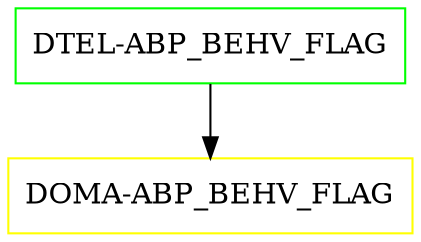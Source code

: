 digraph G {
  "DTEL-ABP_BEHV_FLAG" [shape=box,color=green];
  "DOMA-ABP_BEHV_FLAG" [shape=box,color=yellow,URL="./DOMA_ABP_BEHV_FLAG.html"];
  "DTEL-ABP_BEHV_FLAG" -> "DOMA-ABP_BEHV_FLAG";
}
